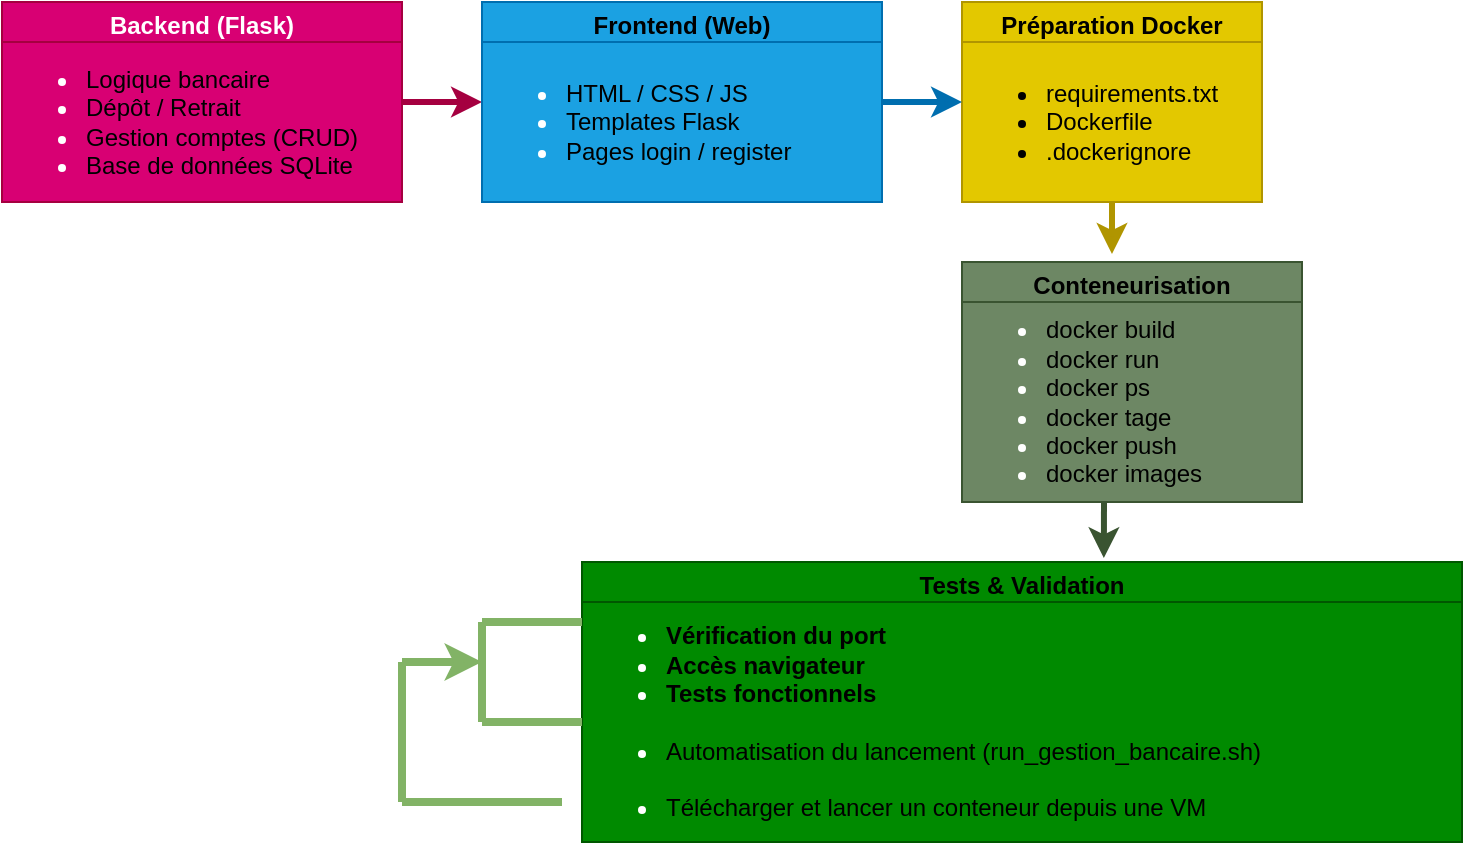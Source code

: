 <mxfile version="28.2.7">
  <diagram name="Page-1" id="T6XlYgK8FOrjI4Iq1TFO">
    <mxGraphModel dx="711" dy="490" grid="1" gridSize="10" guides="1" tooltips="1" connect="1" arrows="1" fold="1" page="1" pageScale="1" pageWidth="827" pageHeight="1169" math="0" shadow="0">
      <root>
        <mxCell id="0" />
        <mxCell id="1" parent="0" />
        <mxCell id="mjBSxC1Lj_yO53yyNqjp-4" value="" style="edgeStyle=orthogonalEdgeStyle;rounded=0;orthogonalLoop=1;jettySize=auto;html=1;strokeWidth=3;fillColor=#d80073;strokeColor=#A50040;" edge="1" parent="1" source="mjBSxC1Lj_yO53yyNqjp-1">
          <mxGeometry relative="1" as="geometry">
            <mxPoint x="280" y="120" as="targetPoint" />
          </mxGeometry>
        </mxCell>
        <mxCell id="mjBSxC1Lj_yO53yyNqjp-1" value="Backend (Flask)" style="swimlane;whiteSpace=wrap;html=1;fillColor=#d80073;fontColor=#ffffff;strokeColor=#A50040;" vertex="1" parent="1">
          <mxGeometry x="40" y="70" width="200" height="100" as="geometry">
            <mxRectangle x="40" y="50" width="130" height="30" as="alternateBounds" />
          </mxGeometry>
        </mxCell>
        <mxCell id="mjBSxC1Lj_yO53yyNqjp-2" value="&lt;ul&gt;&lt;li&gt;&lt;font style=&quot;color: light-dark(rgb(0, 0, 0), rgb(0, 0, 0));&quot;&gt;Logique bancaire&amp;nbsp; &amp;nbsp; &amp;nbsp; &amp;nbsp; &amp;nbsp; &amp;nbsp;&amp;nbsp;&lt;/font&gt;&lt;/li&gt;&lt;li&gt;&lt;font style=&quot;color: light-dark(rgb(0, 0, 0), rgb(0, 0, 0));&quot;&gt;Dépôt / Retrait&amp;nbsp; &amp;nbsp; &amp;nbsp; &amp;nbsp; &amp;nbsp; &amp;nbsp; &amp;nbsp; &amp;nbsp; &amp;nbsp;&lt;/font&gt;&lt;/li&gt;&lt;li&gt;&lt;font style=&quot;color: light-dark(rgb(0, 0, 0), rgb(0, 0, 0));&quot;&gt;Gestion comptes (CRUD)&lt;/font&gt;&lt;/li&gt;&lt;li&gt;&lt;font style=&quot;color: light-dark(rgb(0, 0, 0), rgb(0, 0, 0));&quot;&gt;Base de données SQLite&lt;/font&gt;&lt;/li&gt;&lt;/ul&gt;" style="text;html=1;whiteSpace=wrap;strokeColor=#A50040;fillColor=#d80073;align=left;verticalAlign=middle;rounded=0;fontColor=#ffffff;" vertex="1" parent="1">
          <mxGeometry x="40" y="90" width="200" height="80" as="geometry" />
        </mxCell>
        <mxCell id="mjBSxC1Lj_yO53yyNqjp-5" value="&lt;font style=&quot;color: light-dark(rgb(0, 0, 0), rgb(0, 0, 0));&quot;&gt;Frontend (Web)&lt;/font&gt;" style="swimlane;whiteSpace=wrap;html=1;fillColor=#1ba1e2;fontColor=#ffffff;strokeColor=#006EAF;" vertex="1" parent="1">
          <mxGeometry x="280" y="70" width="200" height="100" as="geometry">
            <mxRectangle x="40" y="50" width="130" height="30" as="alternateBounds" />
          </mxGeometry>
        </mxCell>
        <mxCell id="mjBSxC1Lj_yO53yyNqjp-6" value="&lt;ul&gt;&lt;li&gt;&lt;font style=&quot;color: light-dark(rgb(0, 0, 0), rgb(0, 0, 0));&quot;&gt;HTML / CSS / JS&lt;/font&gt;&lt;/li&gt;&lt;li&gt;&lt;font style=&quot;color: light-dark(rgb(0, 0, 0), rgb(0, 0, 0));&quot;&gt;Templates Flask&lt;/font&gt;&lt;/li&gt;&lt;li&gt;&lt;font style=&quot;color: light-dark(rgb(0, 0, 0), rgb(0, 0, 0));&quot;&gt;Pages login / register&lt;/font&gt;&lt;/li&gt;&lt;/ul&gt;" style="text;html=1;whiteSpace=wrap;strokeColor=#006EAF;fillColor=#1ba1e2;align=left;verticalAlign=middle;rounded=0;fontColor=#ffffff;" vertex="1" parent="1">
          <mxGeometry x="280" y="90" width="200" height="80" as="geometry" />
        </mxCell>
        <mxCell id="mjBSxC1Lj_yO53yyNqjp-7" value="&lt;font style=&quot;color: light-dark(rgb(0, 0, 0), rgb(0, 0, 0));&quot;&gt;Préparation Docker&lt;/font&gt;" style="swimlane;whiteSpace=wrap;html=1;fillColor=#e3c800;fontColor=#000000;strokeColor=#B09500;" vertex="1" parent="1">
          <mxGeometry x="520" y="70" width="150" height="100" as="geometry" />
        </mxCell>
        <mxCell id="mjBSxC1Lj_yO53yyNqjp-8" value="&lt;ul&gt;&lt;li&gt;&lt;font style=&quot;color: light-dark(rgb(0, 0, 0), rgb(0, 0, 0));&quot;&gt;requirements.txt&lt;/font&gt;&lt;/li&gt;&lt;li&gt;&lt;font style=&quot;color: light-dark(rgb(0, 0, 0), rgb(0, 0, 0));&quot;&gt;Dockerfile&lt;/font&gt;&lt;/li&gt;&lt;li&gt;&lt;font style=&quot;color: light-dark(rgb(0, 0, 0), rgb(0, 0, 0));&quot;&gt;.dockerignore&lt;/font&gt;&lt;/li&gt;&lt;/ul&gt;" style="text;html=1;whiteSpace=wrap;strokeColor=#B09500;fillColor=#e3c800;align=left;verticalAlign=middle;rounded=0;fontColor=#000000;" vertex="1" parent="mjBSxC1Lj_yO53yyNqjp-7">
          <mxGeometry y="20" width="150" height="80" as="geometry" />
        </mxCell>
        <mxCell id="mjBSxC1Lj_yO53yyNqjp-9" value="&lt;font style=&quot;color: light-dark(rgb(0, 0, 0), rgb(0, 0, 0));&quot;&gt;Conteneurisation&lt;/font&gt;" style="swimlane;whiteSpace=wrap;html=1;fillColor=#6d8764;fontColor=#ffffff;strokeColor=#3A5431;" vertex="1" parent="1">
          <mxGeometry x="520" y="200" width="170" height="120" as="geometry" />
        </mxCell>
        <mxCell id="mjBSxC1Lj_yO53yyNqjp-10" value="&lt;ul&gt;&lt;li&gt;&lt;font style=&quot;color: light-dark(rgb(0, 0, 0), rgb(0, 0, 0));&quot;&gt;docker build&lt;/font&gt;&lt;/li&gt;&lt;li&gt;&lt;font style=&quot;color: light-dark(rgb(0, 0, 0), rgb(0, 0, 0));&quot;&gt;docker run&lt;/font&gt;&lt;/li&gt;&lt;li&gt;&lt;font style=&quot;color: light-dark(rgb(0, 0, 0), rgb(0, 0, 0));&quot;&gt;docker ps&lt;/font&gt;&lt;/li&gt;&lt;li&gt;&lt;font style=&quot;color: light-dark(rgb(0, 0, 0), rgb(0, 0, 0));&quot;&gt;docker tage&lt;/font&gt;&lt;/li&gt;&lt;li&gt;&lt;font style=&quot;color: light-dark(rgb(0, 0, 0), rgb(0, 0, 0));&quot;&gt;docker push&lt;/font&gt;&lt;/li&gt;&lt;li&gt;&lt;font style=&quot;color: light-dark(rgb(0, 0, 0), rgb(0, 0, 0));&quot;&gt;docker images&lt;/font&gt;&lt;/li&gt;&lt;/ul&gt;" style="text;html=1;whiteSpace=wrap;strokeColor=#3A5431;fillColor=#6d8764;align=left;verticalAlign=middle;rounded=0;fontColor=#ffffff;" vertex="1" parent="mjBSxC1Lj_yO53yyNqjp-9">
          <mxGeometry y="20" width="170" height="100" as="geometry" />
        </mxCell>
        <mxCell id="mjBSxC1Lj_yO53yyNqjp-11" value="&lt;font style=&quot;color: light-dark(rgb(0, 0, 0), rgb(0, 0, 0));&quot;&gt;Tests &amp;amp; Validation&lt;/font&gt;" style="swimlane;whiteSpace=wrap;html=1;fillColor=#008a00;strokeColor=#005700;fontColor=#ffffff;" vertex="1" parent="1">
          <mxGeometry x="330" y="350" width="440" height="140" as="geometry" />
        </mxCell>
        <mxCell id="mjBSxC1Lj_yO53yyNqjp-12" value="&lt;ul&gt;&lt;li&gt;&lt;b&gt;&lt;font style=&quot;color: light-dark(rgb(0, 0, 0), rgb(0, 0, 0));&quot;&gt;Vérification du port&lt;/font&gt;&lt;/b&gt;&lt;/li&gt;&lt;li&gt;&lt;b&gt;&lt;font style=&quot;color: light-dark(rgb(0, 0, 0), rgb(0, 0, 0));&quot;&gt;Accès navigateur&lt;/font&gt;&lt;/b&gt;&lt;/li&gt;&lt;li&gt;&lt;font style=&quot;color: light-dark(rgb(0, 0, 0), rgb(0, 0, 0));&quot;&gt;&lt;b&gt;&lt;font&gt;Tests fonctionnels&lt;/font&gt;&lt;/b&gt;&lt;br&gt;&lt;br&gt;&lt;/font&gt;&lt;/li&gt;&lt;li&gt;&lt;font style=&quot;color: light-dark(rgb(0, 0, 0), rgb(0, 0, 0));&quot;&gt;Automatisation du lancement (run_gestion_bancaire.sh)&lt;br&gt;&lt;br&gt;&lt;/font&gt;&lt;/li&gt;&lt;li&gt;&lt;font style=&quot;color: light-dark(rgb(0, 0, 0), rgb(0, 0, 0));&quot;&gt;Télécharger et lancer un conteneur depuis une VM&lt;/font&gt;&lt;/li&gt;&lt;/ul&gt;" style="text;html=1;whiteSpace=wrap;strokeColor=#005700;fillColor=#008a00;align=left;verticalAlign=middle;rounded=0;fontColor=#ffffff;" vertex="1" parent="mjBSxC1Lj_yO53yyNqjp-11">
          <mxGeometry y="20" width="440" height="120" as="geometry" />
        </mxCell>
        <mxCell id="mjBSxC1Lj_yO53yyNqjp-36" value="" style="endArrow=none;html=1;rounded=0;strokeWidth=4;fillColor=#d5e8d4;gradientColor=#97d077;strokeColor=#82b366;" edge="1" parent="mjBSxC1Lj_yO53yyNqjp-11">
          <mxGeometry width="50" height="50" relative="1" as="geometry">
            <mxPoint x="-90" y="120" as="sourcePoint" />
            <mxPoint x="-10" y="120" as="targetPoint" />
          </mxGeometry>
        </mxCell>
        <mxCell id="mjBSxC1Lj_yO53yyNqjp-15" value="" style="edgeStyle=orthogonalEdgeStyle;rounded=0;orthogonalLoop=1;jettySize=auto;html=1;exitX=1;exitY=0.5;exitDx=0;exitDy=0;strokeWidth=3;fillColor=#1ba1e2;strokeColor=#006EAF;" edge="1" parent="1" source="mjBSxC1Lj_yO53yyNqjp-5">
          <mxGeometry relative="1" as="geometry">
            <mxPoint x="490" y="120" as="sourcePoint" />
            <mxPoint x="520" y="120" as="targetPoint" />
          </mxGeometry>
        </mxCell>
        <mxCell id="mjBSxC1Lj_yO53yyNqjp-17" value="" style="endArrow=classic;html=1;rounded=0;exitX=0.5;exitY=1;exitDx=0;exitDy=0;strokeWidth=3;fillColor=#e3c800;strokeColor=#B09500;" edge="1" parent="1" source="mjBSxC1Lj_yO53yyNqjp-7">
          <mxGeometry width="50" height="50" relative="1" as="geometry">
            <mxPoint x="430" y="340" as="sourcePoint" />
            <mxPoint x="595" y="196" as="targetPoint" />
          </mxGeometry>
        </mxCell>
        <mxCell id="mjBSxC1Lj_yO53yyNqjp-19" value="" style="endArrow=classic;html=1;rounded=0;entryX=0.593;entryY=-0.014;entryDx=0;entryDy=0;entryPerimeter=0;fillColor=#6d8764;strokeColor=#3A5431;strokeWidth=3;" edge="1" parent="1" target="mjBSxC1Lj_yO53yyNqjp-11">
          <mxGeometry width="50" height="50" relative="1" as="geometry">
            <mxPoint x="591" y="320" as="sourcePoint" />
            <mxPoint x="600" y="370" as="targetPoint" />
          </mxGeometry>
        </mxCell>
        <mxCell id="mjBSxC1Lj_yO53yyNqjp-23" value="" style="endArrow=none;html=1;rounded=0;strokeWidth=4;fillColor=#d5e8d4;gradientColor=#97d077;strokeColor=#82b366;" edge="1" parent="1">
          <mxGeometry width="50" height="50" relative="1" as="geometry">
            <mxPoint x="280" y="430" as="sourcePoint" />
            <mxPoint x="280" y="380" as="targetPoint" />
          </mxGeometry>
        </mxCell>
        <mxCell id="mjBSxC1Lj_yO53yyNqjp-24" value="" style="endArrow=none;html=1;rounded=0;strokeWidth=4;fillColor=#d5e8d4;gradientColor=#97d077;strokeColor=#82b366;" edge="1" parent="1">
          <mxGeometry width="50" height="50" relative="1" as="geometry">
            <mxPoint x="330" y="380" as="sourcePoint" />
            <mxPoint x="280" y="380" as="targetPoint" />
          </mxGeometry>
        </mxCell>
        <mxCell id="mjBSxC1Lj_yO53yyNqjp-25" value="" style="endArrow=none;html=1;rounded=0;strokeWidth=4;fillColor=#d5e8d4;gradientColor=#97d077;strokeColor=#82b366;" edge="1" parent="1" target="mjBSxC1Lj_yO53yyNqjp-12">
          <mxGeometry width="50" height="50" relative="1" as="geometry">
            <mxPoint x="280" y="430" as="sourcePoint" />
            <mxPoint x="310" y="430" as="targetPoint" />
          </mxGeometry>
        </mxCell>
        <mxCell id="mjBSxC1Lj_yO53yyNqjp-34" value="" style="endArrow=classic;html=1;rounded=0;strokeWidth=4;fillColor=#d5e8d4;gradientColor=#97d077;strokeColor=#82b366;" edge="1" parent="1">
          <mxGeometry width="50" height="50" relative="1" as="geometry">
            <mxPoint x="240" y="400" as="sourcePoint" />
            <mxPoint x="280" y="400" as="targetPoint" />
          </mxGeometry>
        </mxCell>
        <mxCell id="mjBSxC1Lj_yO53yyNqjp-35" value="" style="endArrow=none;html=1;rounded=0;strokeWidth=4;fillColor=#d5e8d4;gradientColor=#97d077;strokeColor=#82b366;" edge="1" parent="1">
          <mxGeometry width="50" height="50" relative="1" as="geometry">
            <mxPoint x="240" y="470" as="sourcePoint" />
            <mxPoint x="240" y="400" as="targetPoint" />
          </mxGeometry>
        </mxCell>
      </root>
    </mxGraphModel>
  </diagram>
</mxfile>
